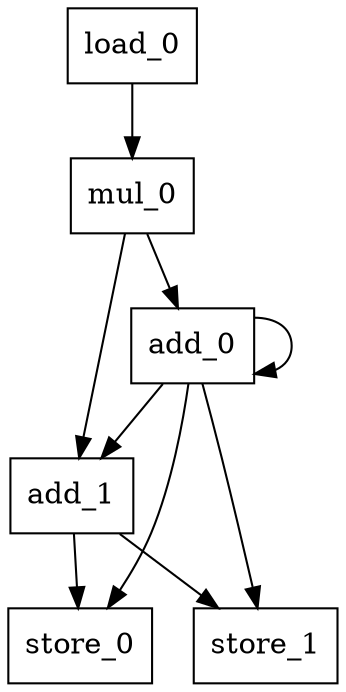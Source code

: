 digraph G{
	add_0[label="add_0";shape=rectangle];
	add_1[label="add_1";shape=rectangle];
	mul_0[label="mul_0";shape=rectangle];
	load_0[label="load_0";shape=rectangle];
	store_0[label="store_0";shape=rectangle];
	store_1[label="store_1";shape=rectangle];
add_0->add_0;
add_0->add_1;
add_0->store_0;
add_0->store_1;
add_1->store_0;
add_1->store_1;
load_0->mul_0;
mul_0->add_0;
mul_0->add_1;
}
